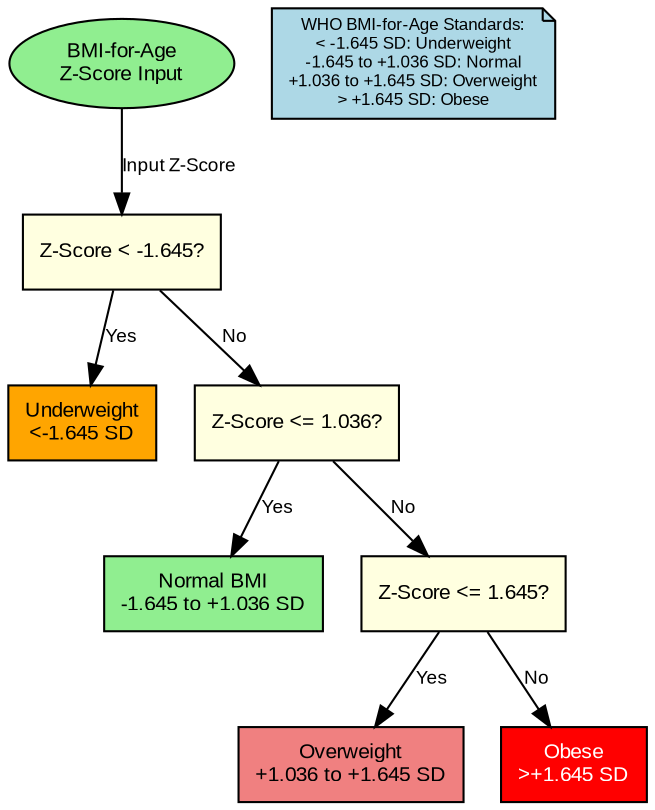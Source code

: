 digraph BMIClassificationTree {
    graph [rankdir=TB, bgcolor=white, fontname="Arial", fontsize=12];
    node [shape=box, style=filled, fontname="Arial", fontsize=10];
    edge [fontname="Arial", fontsize=9, labeldistance=2];

    // BMI-for-Age Decision Tree
    root [label="BMI-for-Age\nZ-Score Input", shape=ellipse, fillcolor=lightgreen];
    
    // First decision
    decision1 [label="Z-Score < -1.645?", fillcolor=lightyellow];
    
    // Underweight path
    underweight [label="Underweight\n<-1.645 SD", fillcolor=orange];
    
    // Second decision
    decision2 [label="Z-Score <= 1.036?", fillcolor=lightyellow];
    
    // Normal path
    normal [label="Normal BMI\n-1.645 to +1.036 SD", fillcolor=lightgreen];
    
    // Third decision
    decision3 [label="Z-Score <= 1.645?", fillcolor=lightyellow];
    
    // Overweight path
    overweight [label="Overweight\n+1.036 to +1.645 SD", fillcolor=lightcoral];
    
    // Obese path
    obese [label="Obese\n>+1.645 SD", fillcolor=red, fontcolor=white];

    // Connections
    root -> decision1 [label="Input Z-Score"];
    decision1 -> underweight [label="Yes"];
    decision1 -> decision2 [label="No"];
    decision2 -> normal [label="Yes"];
    decision2 -> decision3 [label="No"];
    decision3 -> overweight [label="Yes"];
    decision3 -> obese [label="No"];
    
    // Add WHO classification reference
    who_ref [label="WHO BMI-for-Age Standards:\n< -1.645 SD: Underweight\n-1.645 to +1.036 SD: Normal\n+1.036 to +1.645 SD: Overweight\n> +1.645 SD: Obese", 
             shape=note, fillcolor=lightblue, fontsize=8];
}
